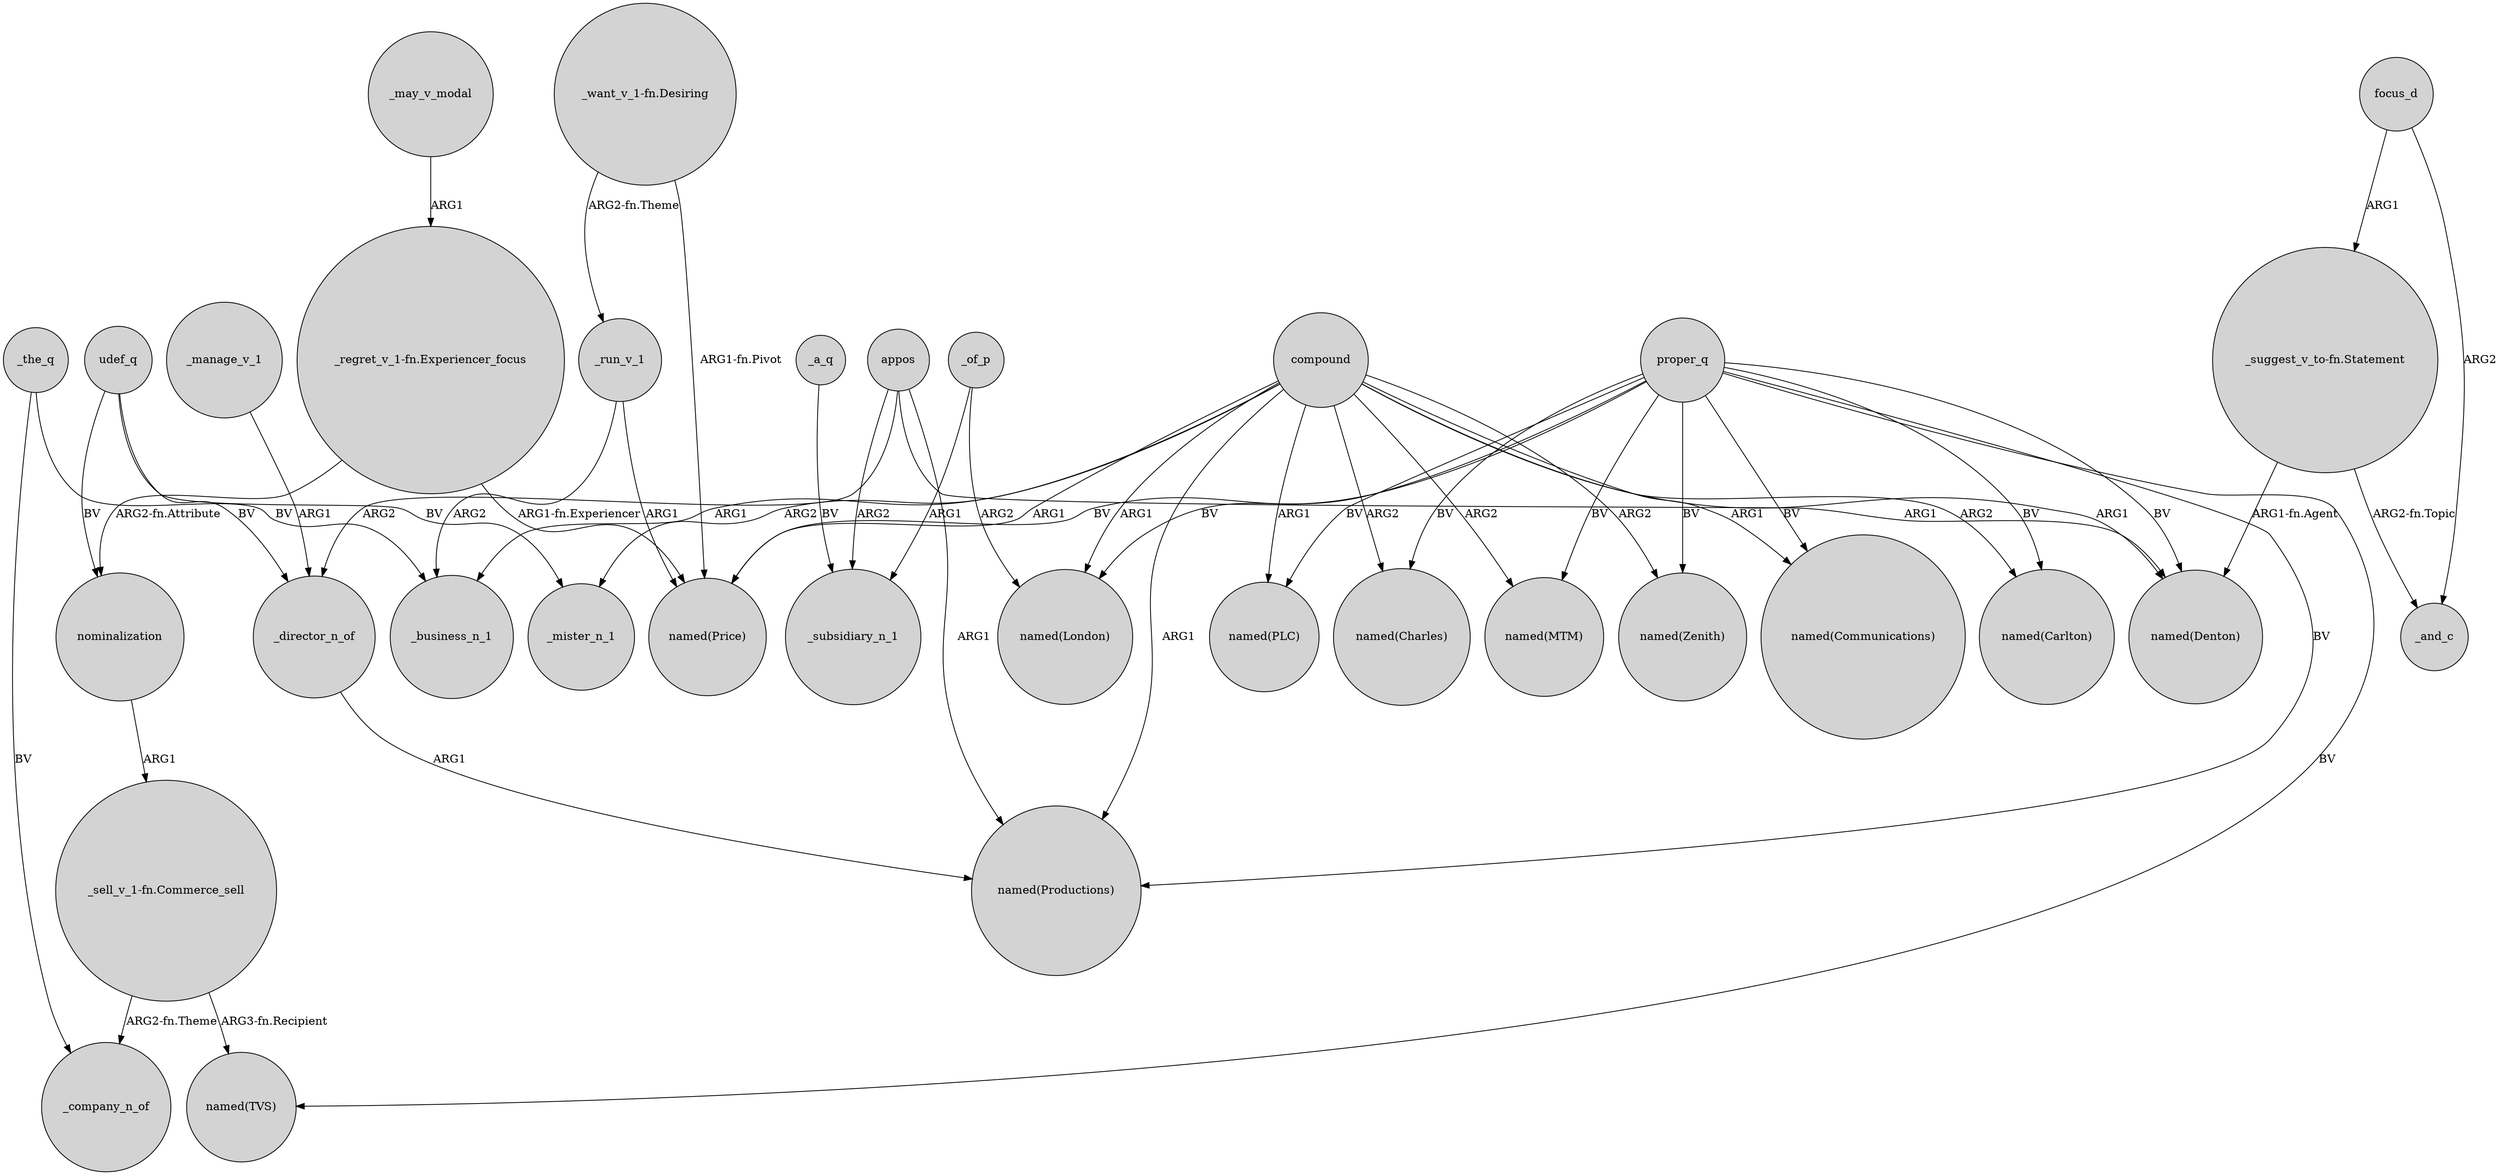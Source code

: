 digraph {
	node [shape=circle style=filled]
	_the_q -> _business_n_1 [label=BV]
	_manage_v_1 -> _director_n_of [label=ARG1]
	_of_p -> _subsidiary_n_1 [label=ARG1]
	appos -> _subsidiary_n_1 [label=ARG2]
	"_sell_v_1-fn.Commerce_sell" -> "named(TVS)" [label="ARG3-fn.Recipient"]
	compound -> "named(MTM)" [label=ARG2]
	proper_q -> "named(MTM)" [label=BV]
	"_suggest_v_to-fn.Statement" -> "named(Denton)" [label="ARG1-fn.Agent"]
	focus_d -> "_suggest_v_to-fn.Statement" [label=ARG1]
	proper_q -> "named(Zenith)" [label=BV]
	compound -> _mister_n_1 [label=ARG2]
	proper_q -> "named(Communications)" [label=BV]
	udef_q -> _mister_n_1 [label=BV]
	proper_q -> "named(Carlton)" [label=BV]
	proper_q -> "named(Productions)" [label=BV]
	proper_q -> "named(Price)" [label=BV]
	"_sell_v_1-fn.Commerce_sell" -> _company_n_of [label="ARG2-fn.Theme"]
	focus_d -> _and_c [label=ARG2]
	_the_q -> _company_n_of [label=BV]
	"_regret_v_1-fn.Experiencer_focus" -> "named(Price)" [label="ARG1-fn.Experiencer"]
	appos -> "named(Productions)" [label=ARG1]
	_a_q -> _subsidiary_n_1 [label=BV]
	_may_v_modal -> "_regret_v_1-fn.Experiencer_focus" [label=ARG1]
	compound -> "named(Communications)" [label=ARG1]
	_run_v_1 -> _business_n_1 [label=ARG2]
	proper_q -> "named(Denton)" [label=BV]
	appos -> "named(Denton)" [label=ARG1]
	nominalization -> "_sell_v_1-fn.Commerce_sell" [label=ARG1]
	compound -> "named(PLC)" [label=ARG1]
	"_want_v_1-fn.Desiring" -> _run_v_1 [label="ARG2-fn.Theme"]
	proper_q -> "named(TVS)" [label=BV]
	_of_p -> "named(London)" [label=ARG2]
	compound -> _business_n_1 [label=ARG1]
	compound -> "named(Denton)" [label=ARG1]
	udef_q -> nominalization [label=BV]
	_director_n_of -> "named(Productions)" [label=ARG1]
	"_suggest_v_to-fn.Statement" -> _and_c [label="ARG2-fn.Topic"]
	proper_q -> "named(London)" [label=BV]
	"_want_v_1-fn.Desiring" -> "named(Price)" [label="ARG1-fn.Pivot"]
	proper_q -> "named(Charles)" [label=BV]
	"_regret_v_1-fn.Experiencer_focus" -> nominalization [label="ARG2-fn.Attribute"]
	_run_v_1 -> "named(Price)" [label=ARG1]
	compound -> "named(Zenith)" [label=ARG2]
	compound -> "named(London)" [label=ARG1]
	compound -> "named(Charles)" [label=ARG2]
	compound -> "named(Productions)" [label=ARG1]
	compound -> "named(Carlton)" [label=ARG2]
	proper_q -> "named(PLC)" [label=BV]
	appos -> _director_n_of [label=ARG2]
	udef_q -> _director_n_of [label=BV]
	compound -> "named(Price)" [label=ARG1]
}

